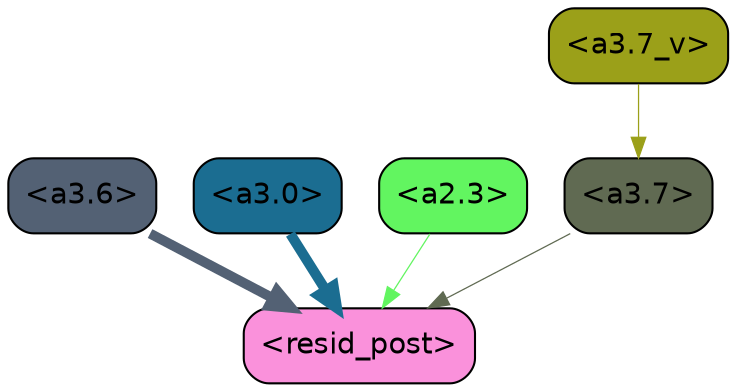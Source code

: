strict digraph "" {
	graph [bgcolor=transparent,
		layout=dot,
		overlap=false,
		splines=true
	];
	"<a3.7>"	[color=black,
		fillcolor="#606a52",
		fontname=Helvetica,
		shape=box,
		style="filled, rounded"];
	"<resid_post>"	[color=black,
		fillcolor="#fa91db",
		fontname=Helvetica,
		shape=box,
		style="filled, rounded"];
	"<a3.7>" -> "<resid_post>"	[color="#606a52",
		penwidth=0.6];
	"<a3.6>"	[color=black,
		fillcolor="#536174",
		fontname=Helvetica,
		shape=box,
		style="filled, rounded"];
	"<a3.6>" -> "<resid_post>"	[color="#536174",
		penwidth=4.751592040061951];
	"<a3.0>"	[color=black,
		fillcolor="#1b6d91",
		fontname=Helvetica,
		shape=box,
		style="filled, rounded"];
	"<a3.0>" -> "<resid_post>"	[color="#1b6d91",
		penwidth=4.904066681861877];
	"<a2.3>"	[color=black,
		fillcolor="#62f560",
		fontname=Helvetica,
		shape=box,
		style="filled, rounded"];
	"<a2.3>" -> "<resid_post>"	[color="#62f560",
		penwidth=0.6];
	"<a3.7_v>"	[color=black,
		fillcolor="#9ba019",
		fontname=Helvetica,
		shape=box,
		style="filled, rounded"];
	"<a3.7_v>" -> "<a3.7>"	[color="#9ba019",
		penwidth=0.6];
}
